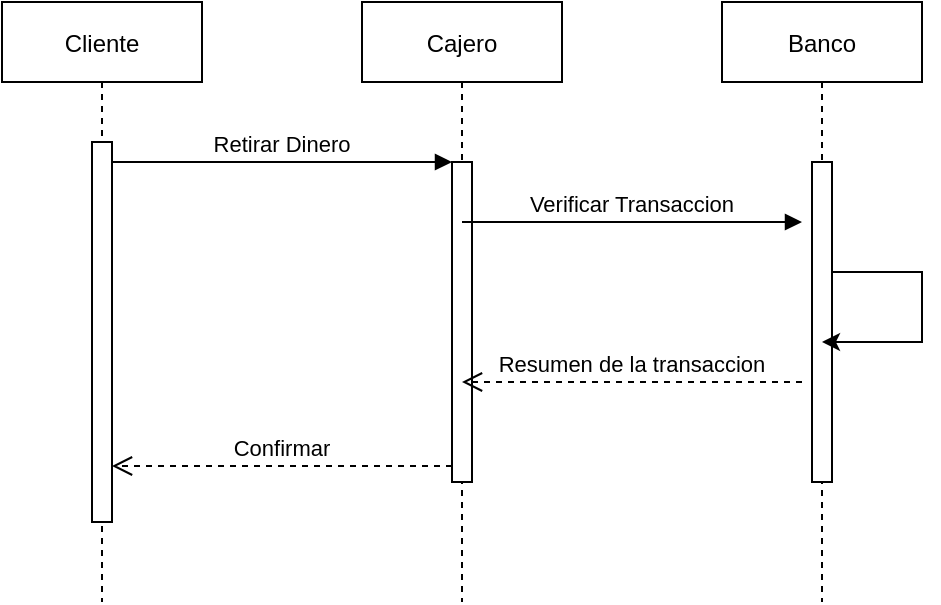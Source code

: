 <mxfile version="16.5.2" type="github">
  <diagram id="kgpKYQtTHZ0yAKxKKP6v" name="Page-1">
    <mxGraphModel dx="820" dy="521" grid="1" gridSize="10" guides="1" tooltips="1" connect="1" arrows="1" fold="1" page="1" pageScale="1" pageWidth="850" pageHeight="1100" math="0" shadow="0">
      <root>
        <mxCell id="0" />
        <mxCell id="1" parent="0" />
        <mxCell id="3nuBFxr9cyL0pnOWT2aG-1" value="Cliente" style="shape=umlLifeline;perimeter=lifelinePerimeter;container=1;collapsible=0;recursiveResize=0;rounded=0;shadow=0;strokeWidth=1;" parent="1" vertex="1">
          <mxGeometry x="120" y="80" width="100" height="300" as="geometry" />
        </mxCell>
        <mxCell id="3nuBFxr9cyL0pnOWT2aG-2" value="" style="points=[];perimeter=orthogonalPerimeter;rounded=0;shadow=0;strokeWidth=1;" parent="3nuBFxr9cyL0pnOWT2aG-1" vertex="1">
          <mxGeometry x="45" y="70" width="10" height="190" as="geometry" />
        </mxCell>
        <mxCell id="3nuBFxr9cyL0pnOWT2aG-5" value="Cajero" style="shape=umlLifeline;perimeter=lifelinePerimeter;container=1;collapsible=0;recursiveResize=0;rounded=0;shadow=0;strokeWidth=1;" parent="1" vertex="1">
          <mxGeometry x="300" y="80" width="100" height="300" as="geometry" />
        </mxCell>
        <mxCell id="3nuBFxr9cyL0pnOWT2aG-6" value="" style="points=[];perimeter=orthogonalPerimeter;rounded=0;shadow=0;strokeWidth=1;" parent="3nuBFxr9cyL0pnOWT2aG-5" vertex="1">
          <mxGeometry x="45" y="80" width="10" height="160" as="geometry" />
        </mxCell>
        <mxCell id="3nuBFxr9cyL0pnOWT2aG-7" value="Confirmar" style="verticalAlign=bottom;endArrow=open;dashed=1;endSize=8;exitX=0;exitY=0.95;shadow=0;strokeWidth=1;" parent="1" source="3nuBFxr9cyL0pnOWT2aG-6" target="3nuBFxr9cyL0pnOWT2aG-2" edge="1">
          <mxGeometry relative="1" as="geometry">
            <mxPoint x="275" y="236" as="targetPoint" />
          </mxGeometry>
        </mxCell>
        <mxCell id="3nuBFxr9cyL0pnOWT2aG-8" value="Retirar Dinero" style="verticalAlign=bottom;endArrow=block;entryX=0;entryY=0;shadow=0;strokeWidth=1;" parent="1" source="3nuBFxr9cyL0pnOWT2aG-2" target="3nuBFxr9cyL0pnOWT2aG-6" edge="1">
          <mxGeometry relative="1" as="geometry">
            <mxPoint x="275" y="160" as="sourcePoint" />
          </mxGeometry>
        </mxCell>
        <mxCell id="RAt4cGWNoX7PUecg4159-1" value="Banco" style="shape=umlLifeline;perimeter=lifelinePerimeter;container=1;collapsible=0;recursiveResize=0;rounded=0;shadow=0;strokeWidth=1;" vertex="1" parent="1">
          <mxGeometry x="480" y="80" width="100" height="300" as="geometry" />
        </mxCell>
        <mxCell id="RAt4cGWNoX7PUecg4159-2" value="" style="points=[];perimeter=orthogonalPerimeter;rounded=0;shadow=0;strokeWidth=1;" vertex="1" parent="RAt4cGWNoX7PUecg4159-1">
          <mxGeometry x="45" y="80" width="10" height="160" as="geometry" />
        </mxCell>
        <mxCell id="RAt4cGWNoX7PUecg4159-5" value="" style="endArrow=classic;html=1;rounded=0;" edge="1" parent="RAt4cGWNoX7PUecg4159-1" target="RAt4cGWNoX7PUecg4159-1">
          <mxGeometry width="50" height="50" relative="1" as="geometry">
            <mxPoint x="55" y="135" as="sourcePoint" />
            <mxPoint x="120" y="250" as="targetPoint" />
            <Array as="points">
              <mxPoint x="100" y="135" />
              <mxPoint x="100" y="170" />
            </Array>
          </mxGeometry>
        </mxCell>
        <mxCell id="RAt4cGWNoX7PUecg4159-4" value="Resumen de la transaccion" style="verticalAlign=bottom;endArrow=open;dashed=1;endSize=8;exitX=0;exitY=0.95;shadow=0;strokeWidth=1;" edge="1" parent="RAt4cGWNoX7PUecg4159-1">
          <mxGeometry relative="1" as="geometry">
            <mxPoint x="-130" y="190.0" as="targetPoint" />
            <mxPoint x="40" y="190.0" as="sourcePoint" />
          </mxGeometry>
        </mxCell>
        <mxCell id="RAt4cGWNoX7PUecg4159-3" value="Verificar Transaccion" style="verticalAlign=bottom;endArrow=block;entryX=0;entryY=0;shadow=0;strokeWidth=1;" edge="1" parent="1">
          <mxGeometry relative="1" as="geometry">
            <mxPoint x="350" y="190.0" as="sourcePoint" />
            <mxPoint x="520" y="190.0" as="targetPoint" />
          </mxGeometry>
        </mxCell>
      </root>
    </mxGraphModel>
  </diagram>
</mxfile>
